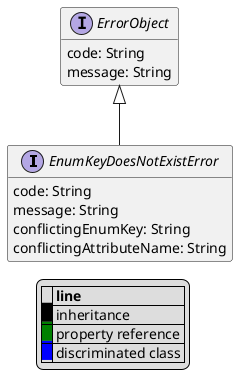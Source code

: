 @startuml

hide empty fields
hide empty methods
legend
|= |= line |
|<back:black>   </back>| inheritance |
|<back:green>   </back>| property reference |
|<back:blue>   </back>| discriminated class |
endlegend
interface EnumKeyDoesNotExistError [[EnumKeyDoesNotExistError.svg]] extends ErrorObject {
    code: String
    message: String
    conflictingEnumKey: String
    conflictingAttributeName: String
}
interface ErrorObject [[ErrorObject.svg]]  {
    code: String
    message: String
}





@enduml
